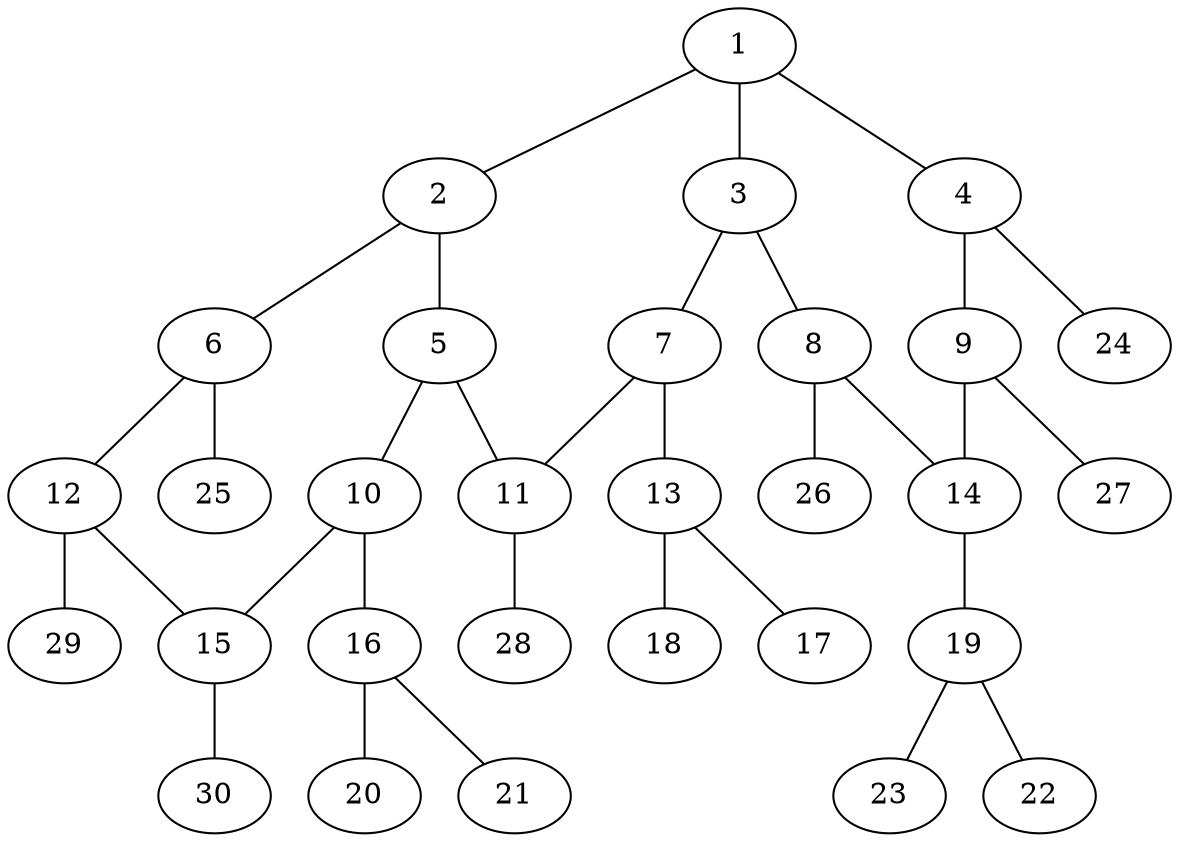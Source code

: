 graph molecule_2653 {
	1	 [chem=C];
	2	 [chem=C];
	1 -- 2	 [valence=1];
	3	 [chem=C];
	1 -- 3	 [valence=2];
	4	 [chem=C];
	1 -- 4	 [valence=1];
	5	 [chem=C];
	2 -- 5	 [valence=1];
	6	 [chem=C];
	2 -- 6	 [valence=2];
	7	 [chem=C];
	3 -- 7	 [valence=1];
	8	 [chem=C];
	3 -- 8	 [valence=1];
	9	 [chem=C];
	4 -- 9	 [valence=2];
	24	 [chem=H];
	4 -- 24	 [valence=1];
	10	 [chem=C];
	5 -- 10	 [valence=2];
	11	 [chem=C];
	5 -- 11	 [valence=1];
	12	 [chem=C];
	6 -- 12	 [valence=1];
	25	 [chem=H];
	6 -- 25	 [valence=1];
	7 -- 11	 [valence=2];
	13	 [chem=N];
	7 -- 13	 [valence=1];
	14	 [chem=C];
	8 -- 14	 [valence=2];
	26	 [chem=H];
	8 -- 26	 [valence=1];
	9 -- 14	 [valence=1];
	27	 [chem=H];
	9 -- 27	 [valence=1];
	15	 [chem=C];
	10 -- 15	 [valence=1];
	16	 [chem=N];
	10 -- 16	 [valence=1];
	28	 [chem=H];
	11 -- 28	 [valence=1];
	12 -- 15	 [valence=2];
	29	 [chem=H];
	12 -- 29	 [valence=1];
	17	 [chem=O];
	13 -- 17	 [valence=2];
	18	 [chem=O];
	13 -- 18	 [valence=1];
	19	 [chem=N];
	14 -- 19	 [valence=1];
	30	 [chem=H];
	15 -- 30	 [valence=1];
	20	 [chem=O];
	16 -- 20	 [valence=2];
	21	 [chem=O];
	16 -- 21	 [valence=1];
	22	 [chem=O];
	19 -- 22	 [valence=2];
	23	 [chem=O];
	19 -- 23	 [valence=1];
}
